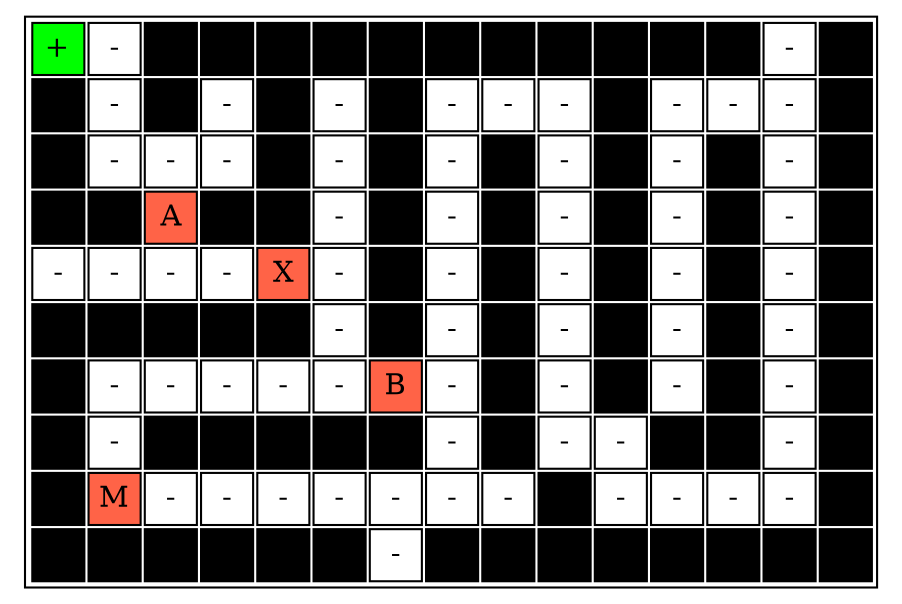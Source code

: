 graph {
	node [shape=plaintext]
	tab [label=<<table><tr>
<td bgcolor='lime' width='25' height='25'>+</td>
<td bgcolor='white' width='25' height='25'>-</td>
<td bgcolor='black' width='25' height='25'>*</td>
<td bgcolor='black' width='25' height='25'>*</td>
<td bgcolor='black' width='25' height='25'>*</td>
<td bgcolor='black' width='25' height='25'>*</td>
<td bgcolor='black' width='25' height='25'>*</td>
<td bgcolor='black' width='25' height='25'>*</td>
<td bgcolor='black' width='25' height='25'>*</td>
<td bgcolor='black' width='25' height='25'>*</td>
<td bgcolor='black' width='25' height='25'>*</td>
<td bgcolor='black' width='25' height='25'>*</td>
<td bgcolor='black' width='25' height='25'>*</td>
<td bgcolor='white' width='25' height='25'>-</td>
<td bgcolor='black' width='25' height='25'>*</td>
</tr>
<tr>
<td bgcolor='black' width='25' height='25'>*</td>
<td bgcolor='white' width='25' height='25'>-</td>
<td bgcolor='black' width='25' height='25'>*</td>
<td bgcolor='white' width='25' height='25'>-</td>
<td bgcolor='black' width='25' height='25'>*</td>
<td bgcolor='white' width='25' height='25'>-</td>
<td bgcolor='black' width='25' height='25'>*</td>
<td bgcolor='white' width='25' height='25'>-</td>
<td bgcolor='white' width='25' height='25'>-</td>
<td bgcolor='white' width='25' height='25'>-</td>
<td bgcolor='black' width='25' height='25'>*</td>
<td bgcolor='white' width='25' height='25'>-</td>
<td bgcolor='white' width='25' height='25'>-</td>
<td bgcolor='white' width='25' height='25'>-</td>
<td bgcolor='black' width='25' height='25'>*</td>
</tr>
<tr>
<td bgcolor='black' width='25' height='25'>*</td>
<td bgcolor='white' width='25' height='25'>-</td>
<td bgcolor='white' width='25' height='25'>-</td>
<td bgcolor='white' width='25' height='25'>-</td>
<td bgcolor='black' width='25' height='25'>*</td>
<td bgcolor='white' width='25' height='25'>-</td>
<td bgcolor='black' width='25' height='25'>*</td>
<td bgcolor='white' width='25' height='25'>-</td>
<td bgcolor='black' width='25' height='25'>*</td>
<td bgcolor='white' width='25' height='25'>-</td>
<td bgcolor='black' width='25' height='25'>*</td>
<td bgcolor='white' width='25' height='25'>-</td>
<td bgcolor='black' width='25' height='25'>*</td>
<td bgcolor='white' width='25' height='25'>-</td>
<td bgcolor='black' width='25' height='25'>*</td>
</tr>
<tr>
<td bgcolor='black' width='25' height='25'>*</td>
<td bgcolor='black' width='25' height='25'>*</td>
<td bgcolor='tomato' width='25' height='25'>A</td>
<td bgcolor='black' width='25' height='25'>*</td>
<td bgcolor='black' width='25' height='25'>*</td>
<td bgcolor='white' width='25' height='25'>-</td>
<td bgcolor='black' width='25' height='25'>*</td>
<td bgcolor='white' width='25' height='25'>-</td>
<td bgcolor='black' width='25' height='25'>*</td>
<td bgcolor='white' width='25' height='25'>-</td>
<td bgcolor='black' width='25' height='25'>*</td>
<td bgcolor='white' width='25' height='25'>-</td>
<td bgcolor='black' width='25' height='25'>*</td>
<td bgcolor='white' width='25' height='25'>-</td>
<td bgcolor='black' width='25' height='25'>*</td>
</tr>
<tr>
<td bgcolor='white' width='25' height='25'>-</td>
<td bgcolor='white' width='25' height='25'>-</td>
<td bgcolor='white' width='25' height='25'>-</td>
<td bgcolor='white' width='25' height='25'>-</td>
<td bgcolor='tomato' width='25' height='25'>X</td>
<td bgcolor='white' width='25' height='25'>-</td>
<td bgcolor='black' width='25' height='25'>*</td>
<td bgcolor='white' width='25' height='25'>-</td>
<td bgcolor='black' width='25' height='25'>*</td>
<td bgcolor='white' width='25' height='25'>-</td>
<td bgcolor='black' width='25' height='25'>*</td>
<td bgcolor='white' width='25' height='25'>-</td>
<td bgcolor='black' width='25' height='25'>*</td>
<td bgcolor='white' width='25' height='25'>-</td>
<td bgcolor='black' width='25' height='25'>*</td>
</tr>
<tr>
<td bgcolor='black' width='25' height='25'>*</td>
<td bgcolor='black' width='25' height='25'>*</td>
<td bgcolor='black' width='25' height='25'>*</td>
<td bgcolor='black' width='25' height='25'>*</td>
<td bgcolor='black' width='25' height='25'>*</td>
<td bgcolor='white' width='25' height='25'>-</td>
<td bgcolor='black' width='25' height='25'>*</td>
<td bgcolor='white' width='25' height='25'>-</td>
<td bgcolor='black' width='25' height='25'>*</td>
<td bgcolor='white' width='25' height='25'>-</td>
<td bgcolor='black' width='25' height='25'>*</td>
<td bgcolor='white' width='25' height='25'>-</td>
<td bgcolor='black' width='25' height='25'>*</td>
<td bgcolor='white' width='25' height='25'>-</td>
<td bgcolor='black' width='25' height='25'>*</td>
</tr>
<tr>
<td bgcolor='black' width='25' height='25'>*</td>
<td bgcolor='white' width='25' height='25'>-</td>
<td bgcolor='white' width='25' height='25'>-</td>
<td bgcolor='white' width='25' height='25'>-</td>
<td bgcolor='white' width='25' height='25'>-</td>
<td bgcolor='white' width='25' height='25'>-</td>
<td bgcolor='tomato' width='25' height='25'>B</td>
<td bgcolor='white' width='25' height='25'>-</td>
<td bgcolor='black' width='25' height='25'>*</td>
<td bgcolor='white' width='25' height='25'>-</td>
<td bgcolor='black' width='25' height='25'>*</td>
<td bgcolor='white' width='25' height='25'>-</td>
<td bgcolor='black' width='25' height='25'>*</td>
<td bgcolor='white' width='25' height='25'>-</td>
<td bgcolor='black' width='25' height='25'>*</td>
</tr>
<tr>
<td bgcolor='black' width='25' height='25'>*</td>
<td bgcolor='white' width='25' height='25'>-</td>
<td bgcolor='black' width='25' height='25'>*</td>
<td bgcolor='black' width='25' height='25'>*</td>
<td bgcolor='black' width='25' height='25'>*</td>
<td bgcolor='black' width='25' height='25'>*</td>
<td bgcolor='black' width='25' height='25'>*</td>
<td bgcolor='white' width='25' height='25'>-</td>
<td bgcolor='black' width='25' height='25'>*</td>
<td bgcolor='white' width='25' height='25'>-</td>
<td bgcolor='white' width='25' height='25'>-</td>
<td bgcolor='black' width='25' height='25'>*</td>
<td bgcolor='black' width='25' height='25'>*</td>
<td bgcolor='white' width='25' height='25'>-</td>
<td bgcolor='black' width='25' height='25'>*</td>
</tr>
<tr>
<td bgcolor='black' width='25' height='25'>*</td>
<td bgcolor='tomato' width='25' height='25'>M</td>
<td bgcolor='white' width='25' height='25'>-</td>
<td bgcolor='white' width='25' height='25'>-</td>
<td bgcolor='white' width='25' height='25'>-</td>
<td bgcolor='white' width='25' height='25'>-</td>
<td bgcolor='white' width='25' height='25'>-</td>
<td bgcolor='white' width='25' height='25'>-</td>
<td bgcolor='white' width='25' height='25'>-</td>
<td bgcolor='black' width='25' height='25'>*</td>
<td bgcolor='white' width='25' height='25'>-</td>
<td bgcolor='white' width='25' height='25'>-</td>
<td bgcolor='white' width='25' height='25'>-</td>
<td bgcolor='white' width='25' height='25'>-</td>
<td bgcolor='black' width='25' height='25'>*</td>
</tr>
<tr>
<td bgcolor='black' width='25' height='25'>*</td>
<td bgcolor='black' width='25' height='25'>*</td>
<td bgcolor='black' width='25' height='25'>*</td>
<td bgcolor='black' width='25' height='25'>*</td>
<td bgcolor='black' width='25' height='25'>*</td>
<td bgcolor='black' width='25' height='25'>*</td>
<td bgcolor='white' width='25' height='25'>-</td>
<td bgcolor='black' width='25' height='25'>*</td>
<td bgcolor='black' width='25' height='25'>*</td>
<td bgcolor='black' width='25' height='25'>*</td>
<td bgcolor='black' width='25' height='25'>*</td>
<td bgcolor='black' width='25' height='25'>*</td>
<td bgcolor='black' width='25' height='25'>*</td>
<td bgcolor='black' width='25' height='25'>*</td>
<td bgcolor='black' width='25' height='25'>*</td>
</tr>
</table>>]
}
